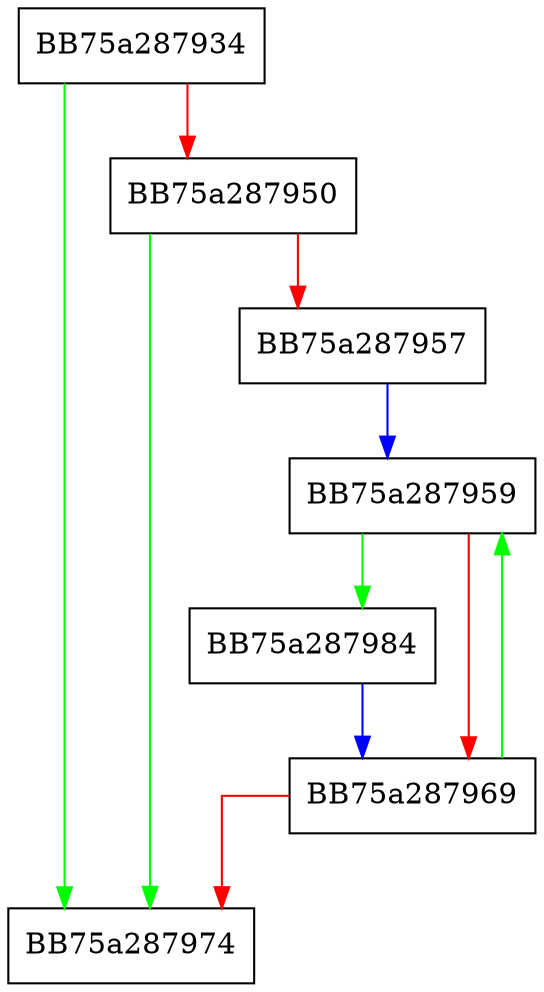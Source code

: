 digraph closeCursorsInFrame {
  node [shape="box"];
  graph [splines=ortho];
  BB75a287934 -> BB75a287974 [color="green"];
  BB75a287934 -> BB75a287950 [color="red"];
  BB75a287950 -> BB75a287974 [color="green"];
  BB75a287950 -> BB75a287957 [color="red"];
  BB75a287957 -> BB75a287959 [color="blue"];
  BB75a287959 -> BB75a287984 [color="green"];
  BB75a287959 -> BB75a287969 [color="red"];
  BB75a287969 -> BB75a287959 [color="green"];
  BB75a287969 -> BB75a287974 [color="red"];
  BB75a287984 -> BB75a287969 [color="blue"];
}